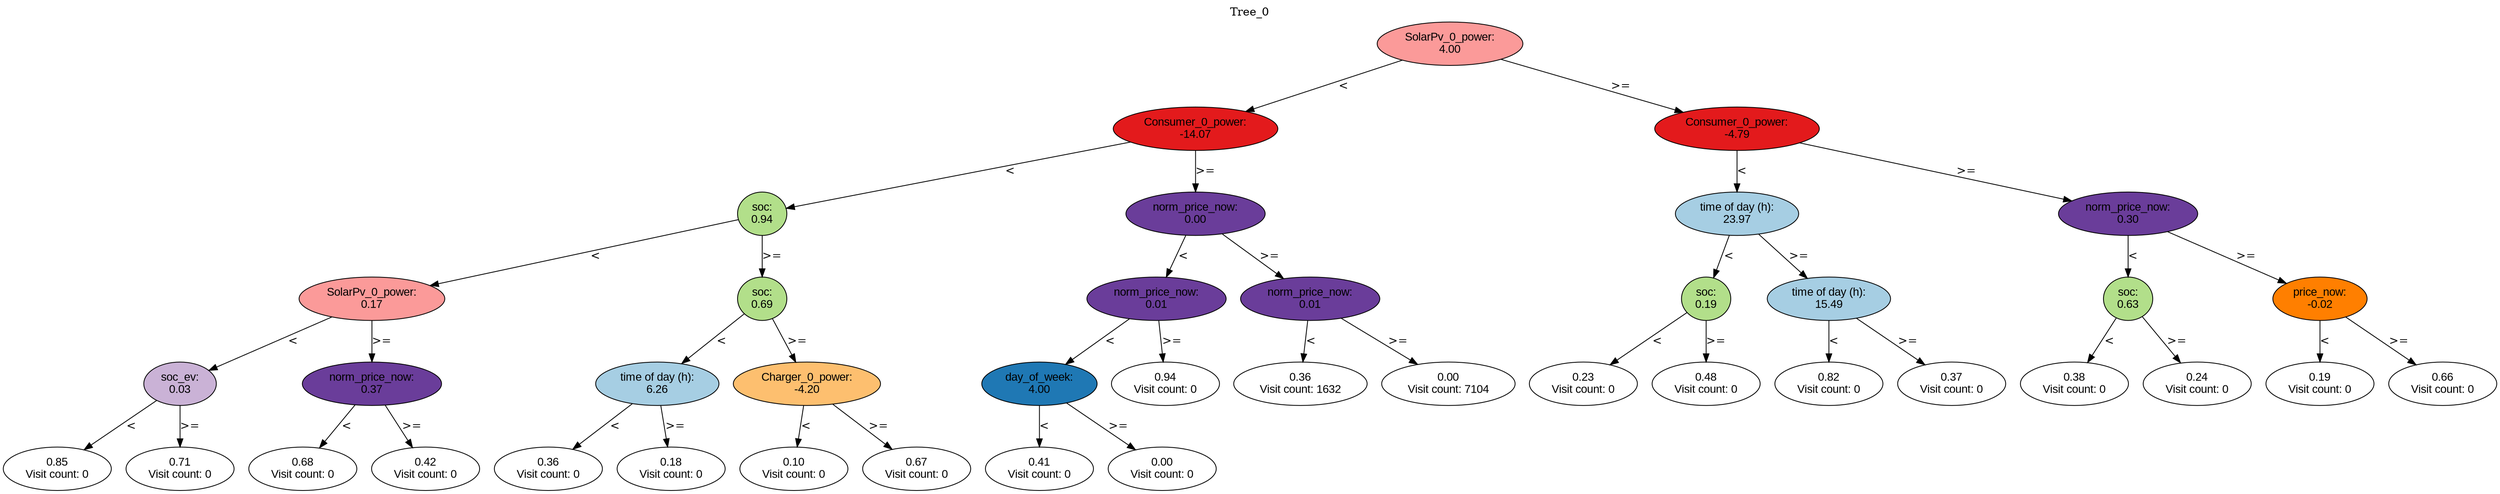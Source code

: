 digraph BST {
    node [fontname="Arial" style=filled colorscheme=paired12];
    0 [ label = "SolarPv_0_power:
4.00" fillcolor=5];
    1 [ label = "Consumer_0_power:
-14.07" fillcolor=6];
    2 [ label = "soc:
0.94" fillcolor=3];
    3 [ label = "SolarPv_0_power:
0.17" fillcolor=5];
    4 [ label = "soc_ev:
0.03" fillcolor=9];
    5 [ label = "0.85
Visit count: 0" fillcolor=white];
    6 [ label = "0.71
Visit count: 0" fillcolor=white];
    7 [ label = "norm_price_now:
0.37" fillcolor=10];
    8 [ label = "0.68
Visit count: 0" fillcolor=white];
    9 [ label = "0.42
Visit count: 0" fillcolor=white];
    10 [ label = "soc:
0.69" fillcolor=3];
    11 [ label = "time of day (h):
6.26" fillcolor=1];
    12 [ label = "0.36
Visit count: 0" fillcolor=white];
    13 [ label = "0.18
Visit count: 0" fillcolor=white];
    14 [ label = "Charger_0_power:
-4.20" fillcolor=7];
    15 [ label = "0.10
Visit count: 0" fillcolor=white];
    16 [ label = "0.67
Visit count: 0" fillcolor=white];
    17 [ label = "norm_price_now:
0.00" fillcolor=10];
    18 [ label = "norm_price_now:
0.01" fillcolor=10];
    19 [ label = "day_of_week:
4.00" fillcolor=2];
    20 [ label = "0.41
Visit count: 0" fillcolor=white];
    21 [ label = "0.00
Visit count: 0" fillcolor=white];
    22 [ label = "0.94
Visit count: 0" fillcolor=white];
    23 [ label = "norm_price_now:
0.01" fillcolor=10];
    24 [ label = "0.36
Visit count: 1632" fillcolor=white];
    25 [ label = "0.00
Visit count: 7104" fillcolor=white];
    26 [ label = "Consumer_0_power:
-4.79" fillcolor=6];
    27 [ label = "time of day (h):
23.97" fillcolor=1];
    28 [ label = "soc:
0.19" fillcolor=3];
    29 [ label = "0.23
Visit count: 0" fillcolor=white];
    30 [ label = "0.48
Visit count: 0" fillcolor=white];
    31 [ label = "time of day (h):
15.49" fillcolor=1];
    32 [ label = "0.82
Visit count: 0" fillcolor=white];
    33 [ label = "0.37
Visit count: 0" fillcolor=white];
    34 [ label = "norm_price_now:
0.30" fillcolor=10];
    35 [ label = "soc:
0.63" fillcolor=3];
    36 [ label = "0.38
Visit count: 0" fillcolor=white];
    37 [ label = "0.24
Visit count: 0" fillcolor=white];
    38 [ label = "price_now:
-0.02" fillcolor=8];
    39 [ label = "0.19
Visit count: 0" fillcolor=white];
    40 [ label = "0.66
Visit count: 0" fillcolor=white];

    0  -> 1[ label = "<"];
    0  -> 26[ label = ">="];
    1  -> 2[ label = "<"];
    1  -> 17[ label = ">="];
    2  -> 3[ label = "<"];
    2  -> 10[ label = ">="];
    3  -> 4[ label = "<"];
    3  -> 7[ label = ">="];
    4  -> 5[ label = "<"];
    4  -> 6[ label = ">="];
    7  -> 8[ label = "<"];
    7  -> 9[ label = ">="];
    10  -> 11[ label = "<"];
    10  -> 14[ label = ">="];
    11  -> 12[ label = "<"];
    11  -> 13[ label = ">="];
    14  -> 15[ label = "<"];
    14  -> 16[ label = ">="];
    17  -> 18[ label = "<"];
    17  -> 23[ label = ">="];
    18  -> 19[ label = "<"];
    18  -> 22[ label = ">="];
    19  -> 20[ label = "<"];
    19  -> 21[ label = ">="];
    23  -> 24[ label = "<"];
    23  -> 25[ label = ">="];
    26  -> 27[ label = "<"];
    26  -> 34[ label = ">="];
    27  -> 28[ label = "<"];
    27  -> 31[ label = ">="];
    28  -> 29[ label = "<"];
    28  -> 30[ label = ">="];
    31  -> 32[ label = "<"];
    31  -> 33[ label = ">="];
    34  -> 35[ label = "<"];
    34  -> 38[ label = ">="];
    35  -> 36[ label = "<"];
    35  -> 37[ label = ">="];
    38  -> 39[ label = "<"];
    38  -> 40[ label = ">="];

    labelloc="t";
    label="Tree_0";
}